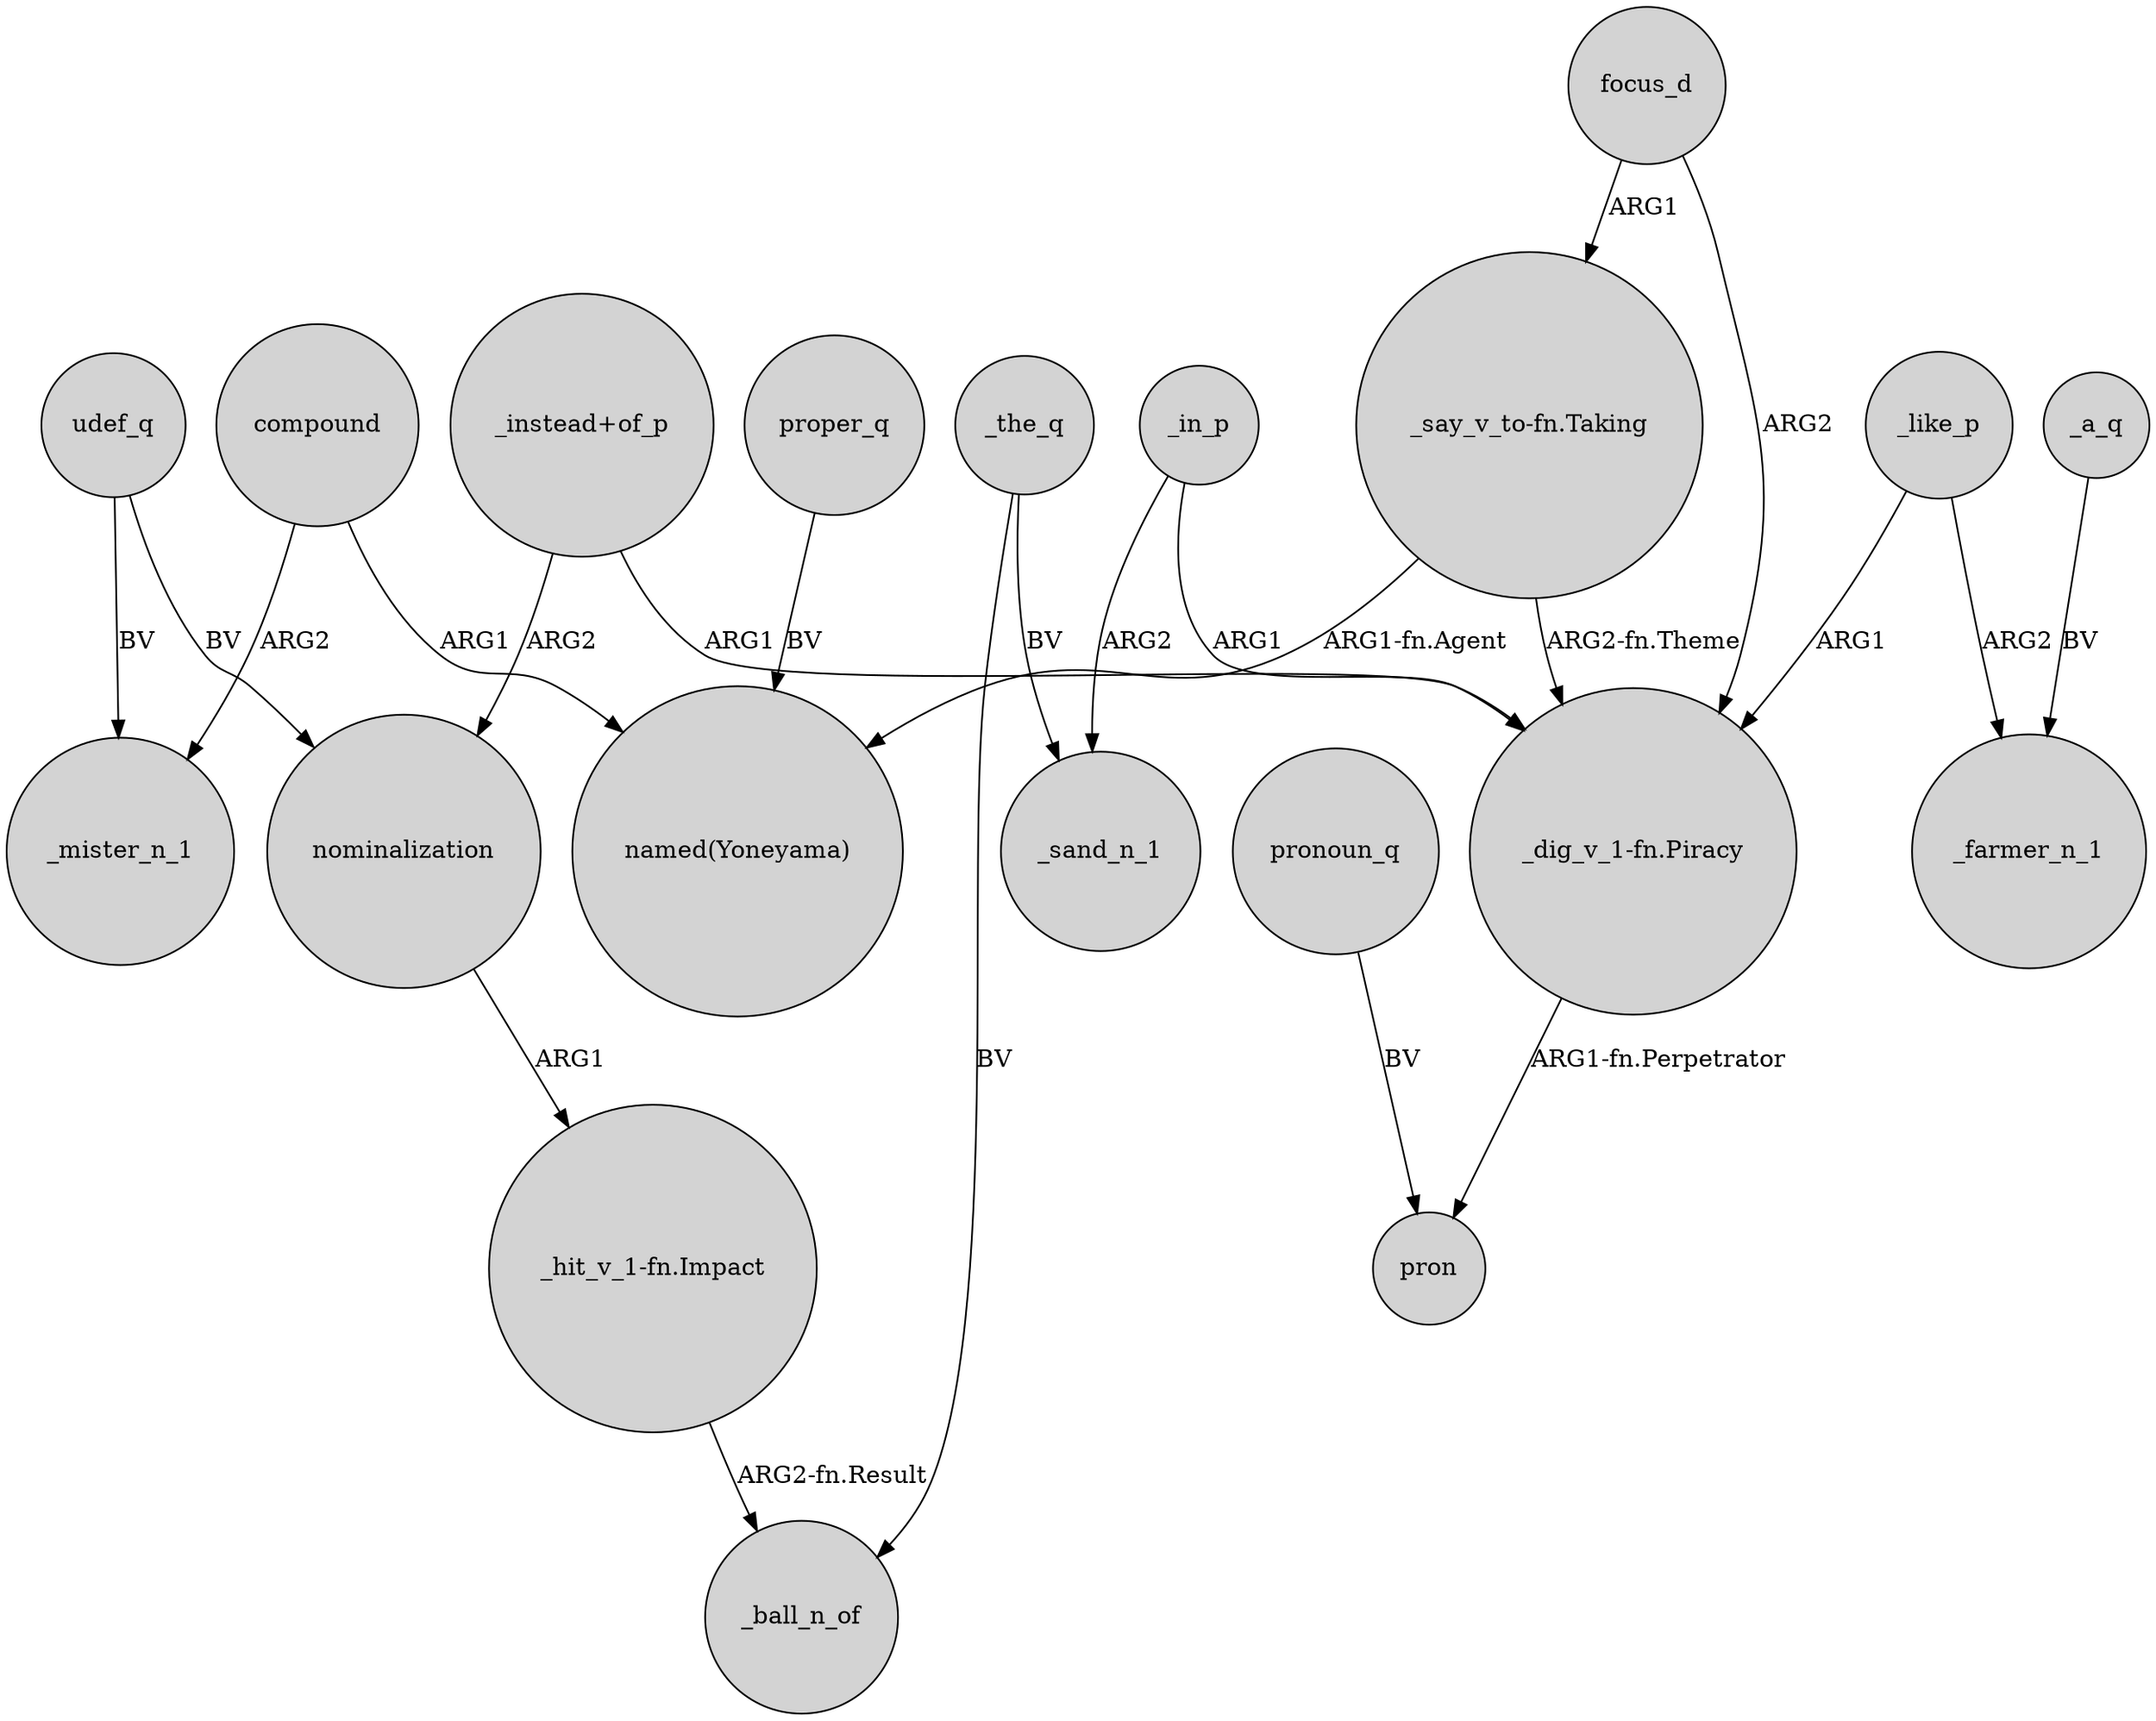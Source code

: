 digraph {
	node [shape=circle style=filled]
	compound -> _mister_n_1 [label=ARG2]
	"_say_v_to-fn.Taking" -> "named(Yoneyama)" [label="ARG1-fn.Agent"]
	focus_d -> "_say_v_to-fn.Taking" [label=ARG1]
	"_hit_v_1-fn.Impact" -> _ball_n_of [label="ARG2-fn.Result"]
	_like_p -> "_dig_v_1-fn.Piracy" [label=ARG1]
	udef_q -> nominalization [label=BV]
	"_instead+of_p" -> "_dig_v_1-fn.Piracy" [label=ARG1]
	focus_d -> "_dig_v_1-fn.Piracy" [label=ARG2]
	udef_q -> _mister_n_1 [label=BV]
	"_say_v_to-fn.Taking" -> "_dig_v_1-fn.Piracy" [label="ARG2-fn.Theme"]
	pronoun_q -> pron [label=BV]
	compound -> "named(Yoneyama)" [label=ARG1]
	_in_p -> "_dig_v_1-fn.Piracy" [label=ARG1]
	nominalization -> "_hit_v_1-fn.Impact" [label=ARG1]
	_like_p -> _farmer_n_1 [label=ARG2]
	_a_q -> _farmer_n_1 [label=BV]
	_the_q -> _ball_n_of [label=BV]
	_in_p -> _sand_n_1 [label=ARG2]
	"_dig_v_1-fn.Piracy" -> pron [label="ARG1-fn.Perpetrator"]
	proper_q -> "named(Yoneyama)" [label=BV]
	"_instead+of_p" -> nominalization [label=ARG2]
	_the_q -> _sand_n_1 [label=BV]
}

